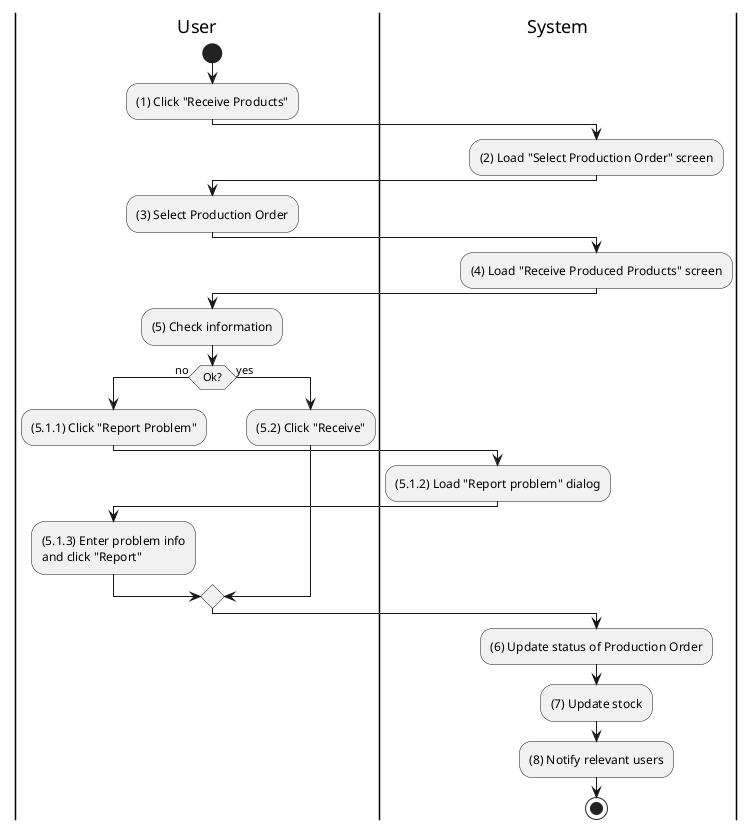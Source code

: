 @startuml inventory-product-receive
|u|User
|s|System

|u|
start
:(1) Click "Receive Products";

|s|
:(2) Load "Select Production Order" screen;

|u|
:(3) Select Production Order;

|s|
:(4) Load "Receive Produced Products" screen;

|u|
:(5) Check information;

if (Ok?) then (no)
    |u|
    :(5.1.1) Click "Report Problem";

    |s|
    :(5.1.2) Load "Report problem" dialog;

    |u|
    :(5.1.3) Enter problem info\nand click "Report";
else (yes)
    |u|
    :(5.2) Click "Receive";
endif

|s|
:(6) Update status of Production Order;
:(7) Update stock;
:(8) Notify relevant users;
stop
@enduml